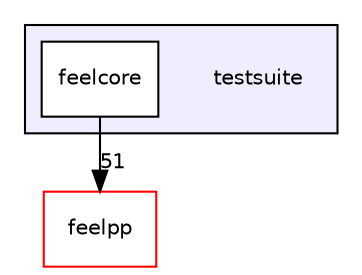 digraph "/home/runner/work/feelpp/feelpp/testsuite" {
  compound=true
  node [ fontsize="10", fontname="Helvetica"];
  edge [ labelfontsize="10", labelfontname="Helvetica"];
  subgraph clusterdir_9149c22d61f827031fb74d99d3cec555 {
    graph [ bgcolor="#eeeeff", pencolor="black", label="" URL="dir_9149c22d61f827031fb74d99d3cec555.html"];
    dir_9149c22d61f827031fb74d99d3cec555 [shape=plaintext label="testsuite"];
    dir_eb842a1f693512d9648911e4229897e1 [shape=box label="feelcore" color="black" fillcolor="white" style="filled" URL="dir_eb842a1f693512d9648911e4229897e1.html"];
  }
  dir_58d06d4a5699d8c5c3ef959b17fcd092 [shape=box label="feelpp" fillcolor="white" style="filled" color="red" URL="dir_58d06d4a5699d8c5c3ef959b17fcd092.html"];
  dir_eb842a1f693512d9648911e4229897e1->dir_58d06d4a5699d8c5c3ef959b17fcd092 [headlabel="51", labeldistance=1.5 headhref="dir_000016_000000.html"];
}
